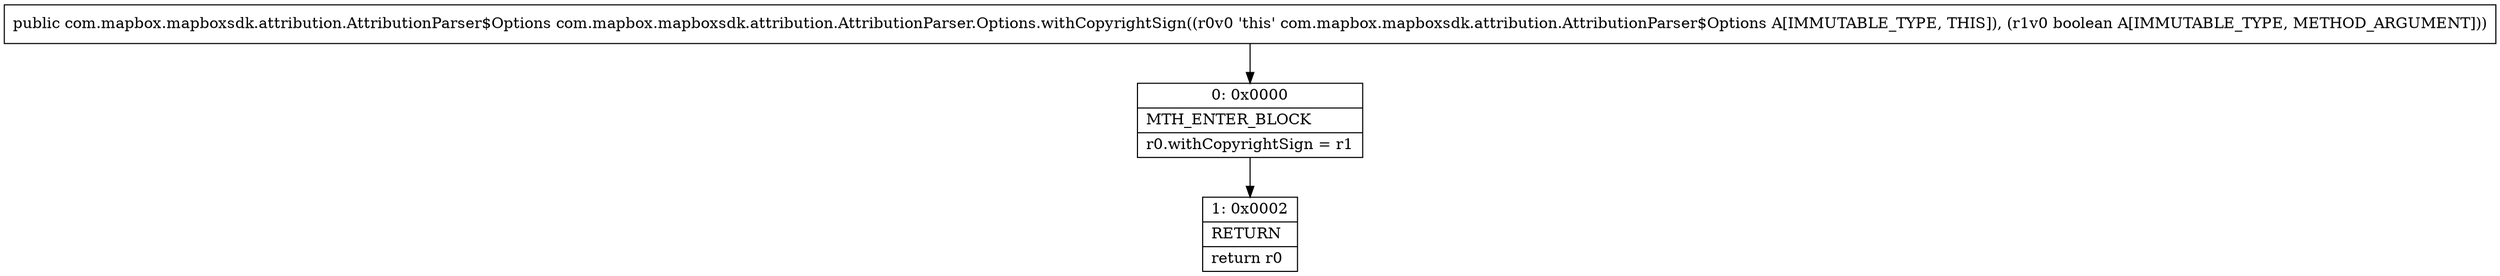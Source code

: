 digraph "CFG forcom.mapbox.mapboxsdk.attribution.AttributionParser.Options.withCopyrightSign(Z)Lcom\/mapbox\/mapboxsdk\/attribution\/AttributionParser$Options;" {
Node_0 [shape=record,label="{0\:\ 0x0000|MTH_ENTER_BLOCK\l|r0.withCopyrightSign = r1\l}"];
Node_1 [shape=record,label="{1\:\ 0x0002|RETURN\l|return r0\l}"];
MethodNode[shape=record,label="{public com.mapbox.mapboxsdk.attribution.AttributionParser$Options com.mapbox.mapboxsdk.attribution.AttributionParser.Options.withCopyrightSign((r0v0 'this' com.mapbox.mapboxsdk.attribution.AttributionParser$Options A[IMMUTABLE_TYPE, THIS]), (r1v0 boolean A[IMMUTABLE_TYPE, METHOD_ARGUMENT])) }"];
MethodNode -> Node_0;
Node_0 -> Node_1;
}

